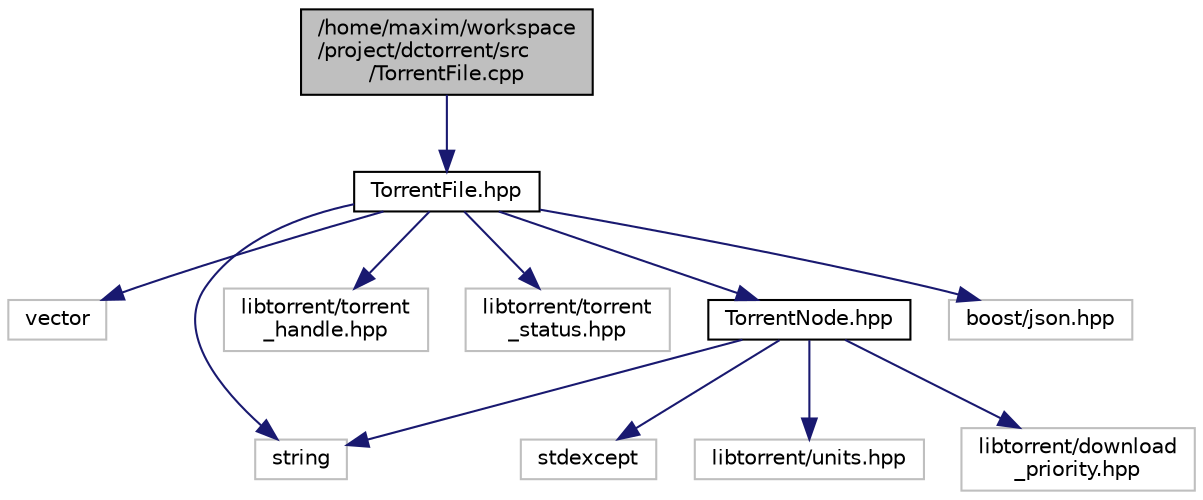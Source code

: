 digraph "/home/maxim/workspace/project/dctorrent/src/TorrentFile.cpp"
{
  edge [fontname="Helvetica",fontsize="10",labelfontname="Helvetica",labelfontsize="10"];
  node [fontname="Helvetica",fontsize="10",shape=record];
  Node413 [label="/home/maxim/workspace\l/project/dctorrent/src\l/TorrentFile.cpp",height=0.2,width=0.4,color="black", fillcolor="grey75", style="filled", fontcolor="black"];
  Node413 -> Node414 [color="midnightblue",fontsize="10",style="solid",fontname="Helvetica"];
  Node414 [label="TorrentFile.hpp",height=0.2,width=0.4,color="black", fillcolor="white", style="filled",URL="$_torrent_file_8hpp_source.html"];
  Node414 -> Node415 [color="midnightblue",fontsize="10",style="solid",fontname="Helvetica"];
  Node415 [label="vector",height=0.2,width=0.4,color="grey75", fillcolor="white", style="filled"];
  Node414 -> Node416 [color="midnightblue",fontsize="10",style="solid",fontname="Helvetica"];
  Node416 [label="string",height=0.2,width=0.4,color="grey75", fillcolor="white", style="filled"];
  Node414 -> Node417 [color="midnightblue",fontsize="10",style="solid",fontname="Helvetica"];
  Node417 [label="libtorrent/torrent\l_handle.hpp",height=0.2,width=0.4,color="grey75", fillcolor="white", style="filled"];
  Node414 -> Node418 [color="midnightblue",fontsize="10",style="solid",fontname="Helvetica"];
  Node418 [label="libtorrent/torrent\l_status.hpp",height=0.2,width=0.4,color="grey75", fillcolor="white", style="filled"];
  Node414 -> Node419 [color="midnightblue",fontsize="10",style="solid",fontname="Helvetica"];
  Node419 [label="TorrentNode.hpp",height=0.2,width=0.4,color="black", fillcolor="white", style="filled",URL="$_torrent_node_8hpp_source.html"];
  Node419 -> Node416 [color="midnightblue",fontsize="10",style="solid",fontname="Helvetica"];
  Node419 -> Node420 [color="midnightblue",fontsize="10",style="solid",fontname="Helvetica"];
  Node420 [label="stdexcept",height=0.2,width=0.4,color="grey75", fillcolor="white", style="filled"];
  Node419 -> Node421 [color="midnightblue",fontsize="10",style="solid",fontname="Helvetica"];
  Node421 [label="libtorrent/units.hpp",height=0.2,width=0.4,color="grey75", fillcolor="white", style="filled"];
  Node419 -> Node422 [color="midnightblue",fontsize="10",style="solid",fontname="Helvetica"];
  Node422 [label="libtorrent/download\l_priority.hpp",height=0.2,width=0.4,color="grey75", fillcolor="white", style="filled"];
  Node414 -> Node423 [color="midnightblue",fontsize="10",style="solid",fontname="Helvetica"];
  Node423 [label="boost/json.hpp",height=0.2,width=0.4,color="grey75", fillcolor="white", style="filled"];
}
